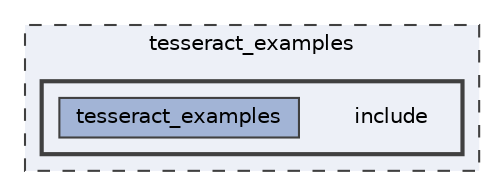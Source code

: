 digraph "tesseract_examples/include"
{
 // LATEX_PDF_SIZE
  bgcolor="transparent";
  edge [fontname=Helvetica,fontsize=10,labelfontname=Helvetica,labelfontsize=10];
  node [fontname=Helvetica,fontsize=10,shape=box,height=0.2,width=0.4];
  compound=true
  subgraph clusterdir_b0e5e182f299bf75d6c057bba55dcf01 {
    graph [ bgcolor="#edf0f7", pencolor="grey25", label="tesseract_examples", fontname=Helvetica,fontsize=10 style="filled,dashed", URL="dir_b0e5e182f299bf75d6c057bba55dcf01.html",tooltip=""]
  subgraph clusterdir_bb24e368087ccf1e177724285ce8e577 {
    graph [ bgcolor="#edf0f7", pencolor="grey25", label="", fontname=Helvetica,fontsize=10 style="filled,bold", URL="dir_bb24e368087ccf1e177724285ce8e577.html",tooltip=""]
    dir_bb24e368087ccf1e177724285ce8e577 [shape=plaintext, label="include"];
  dir_9ce44abed3146cb2431613411e067ab2 [label="tesseract_examples", fillcolor="#a2b4d6", color="grey25", style="filled", URL="dir_9ce44abed3146cb2431613411e067ab2.html",tooltip=""];
  }
  }
}
